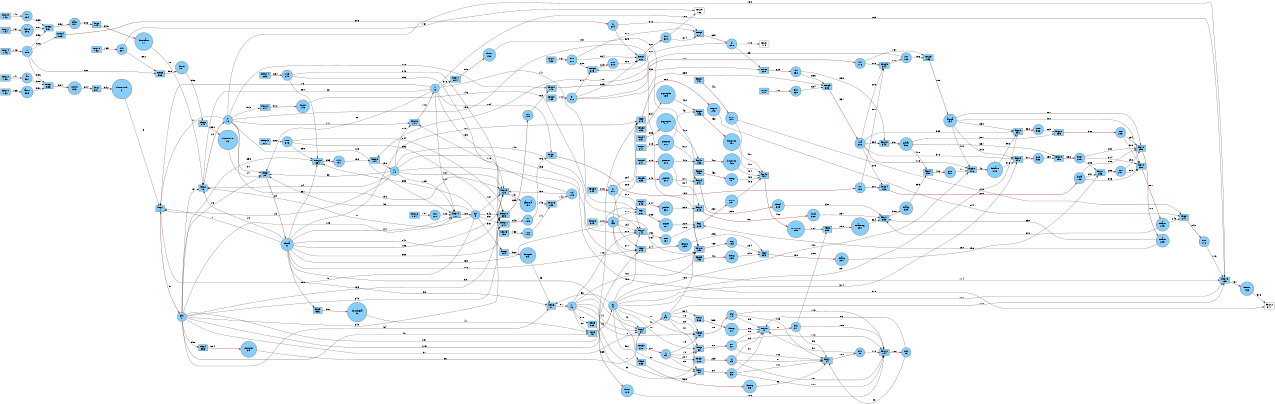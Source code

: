 digraph G {
rankdir = LR;
size ="8.5"
node [shape = box, color = black, fillcolor = lightskyblue, style = filled, label="keq1
1"]; keq1;
node [shape = box, color = black, fillcolor = lightskyblue, style = filled, label="keq2
16"]; keq2;
node [shape = box, color = black, fillcolor = lightskyblue, style = filled, label="keq3
25"]; keq3;
node [shape = box, color = black, fillcolor = lightskyblue, style = filled, label="keq4
34"]; keq4;
node [shape = box, color = black, fillcolor = lightskyblue, style = filled, label="keq5
45"]; keq5;
node [shape = box, color = black, fillcolor = lightskyblue, style = filled, label="keq6
51"]; keq6;
node [shape = box, color = black, fillcolor = lightskyblue, style = filled, label="keq7
58"]; keq7;
node [shape = box, color = black, fillcolor = lightskyblue, style = filled, label="keq8
66"]; keq8;
node [shape = box, color = black, fillcolor = lightskyblue, style = filled, label="keq9
73"]; keq9;
node [shape = box, color = black, fillcolor = lightskyblue, style = filled, label="keq10
80"]; keq10;
node [shape = box, color = black, fillcolor = lightskyblue, style = filled, label="keq11
94"]; keq11;
node [shape = box, color = black, fillcolor = lightskyblue, style = filled, label="keq12
104"]; keq12;
node [shape = box, color = black, fillcolor = lightskyblue, style = filled, label="keq13
114"]; keq13;
node [shape = box, color = black, fillcolor = lightskyblue, style = filled, label="keq14
120"]; keq14;
node [shape = box, color = black, fillcolor = lightskyblue, style = filled, label="keq15
129"]; keq15;
node [shape = box, color = black, fillcolor = lightskyblue, style = filled, label="keq16
139"]; keq16;
node [shape = box, color = black, fillcolor = lightskyblue, style = filled, label="keq17
144"]; keq17;
node [shape = box, color = black, fillcolor = lightskyblue, style = filled, label="keq18
155"]; keq18;
node [shape = box, color = black, fillcolor = lightskyblue, style = filled, label="keq19
165"]; keq19;
node [shape = box, color = black, fillcolor = lightskyblue, style = filled, label="keq20
175"]; keq20;
node [shape = box, color = black, fillcolor = lightskyblue, style = filled, label="keq21
181"]; keq21;
node [shape = box, color = black, fillcolor = lightskyblue, style = filled, label="keq22
187"]; keq22;
node [shape = box, color = black, fillcolor = lightskyblue, style = filled, label="keq23
193"]; keq23;
node [shape = box, color = black, fillcolor = lightskyblue, style = filled, label="keq24
198"]; keq24;
node [shape = box, color = black, fillcolor = lightskyblue, style = filled, label="keq25
204"]; keq25;
node [shape = box, color = black, fillcolor = lightskyblue, style = filled, label="keq26
209"]; keq26;
node [shape = box, color = black, fillcolor = lightskyblue, style = filled, label="keq27
211"]; keq27;
node [shape = box, color = black, fillcolor = lightskyblue, style = filled, label="keq29
217"]; keq29;
node [shape = box, color = black, fillcolor = lightskyblue, style = filled, label="keq30
220"]; keq30;
node [shape = box, color = black, fillcolor = lightskyblue, style = filled, label="keq31
222"]; keq31;
node [shape = box, color = black, fillcolor = lightskyblue, style = filled, label="feq1
225"]; feq1;
node [shape = box, color = black, fillcolor = lightskyblue, style = filled, label="feq2
233"]; feq2;
node [shape = box, color = black, fillcolor = lightskyblue, style = filled, label="feq3
241"]; feq3;
node [shape = box, color = black, fillcolor = lightskyblue, style = filled, label="feq5
255"]; feq5;
node [shape = box, color = black, fillcolor = lightskyblue, style = filled, label="feq7
267"]; feq7;
node [shape = box, color = black, fillcolor = lightskyblue, style = filled, label="feq8
273"]; feq8;
node [shape = box, color = black, fillcolor = lightskyblue, style = filled, label="feq9
279"]; feq9;
node [shape = box, color = black, fillcolor = lightskyblue, style = filled, label="feq10
285"]; feq10;
node [shape = box, color = black, fillcolor = lightskyblue, style = filled, label="feq11
295"]; feq11;
node [shape = box, color = black, fillcolor = lightskyblue, style = filled, label="feq12
300"]; feq12;
node [shape = box, color = black, fillcolor = lightskyblue, style = filled, label="feq13
307"]; feq13;
node [shape = box, color = black, fillcolor = lightskyblue, style = filled, label="feq15
319"]; feq15;
node [shape = box, color = black, fillcolor = lightskyblue, style = filled, label="feq17
333"]; feq17;
node [shape = box, color = black, fillcolor = lightskyblue, style = filled, label="feq19
349"]; feq19;
node [shape = box, color = black, fillcolor = lightskyblue, style = filled, label="feq20
355"]; feq20;
node [shape = box, color = black, fillcolor = lightskyblue, style = filled, label="feq22
365"]; feq22;
node [shape = box, color = black, fillcolor = lightskyblue, style = filled, label="feq23
370"]; feq23;
node [shape = box, color = black, fillcolor = lightskyblue, style = filled, label="feq25
387"]; feq25;
node [shape = box, color = black, fillcolor = lightskyblue, style = filled, label="feq27
398"]; feq27;
node [shape = box, color = black, fillcolor = lightskyblue, style = filled, label="feq30
416"]; feq30;
node [shape = box, color = black, fillcolor = lightskyblue, style = filled, label="feq33
439"]; feq33;
node [shape = box, color = black, fillcolor = lightskyblue, style = filled, label="feq34
441"]; feq34;
node [shape = box, color = black, fillcolor = lightskyblue, style = filled, label="feq36
450"]; feq36;
node [shape = box, color = black, fillcolor = lightskyblue, style = filled, label="feq38
456"]; feq38;
node [shape = box, color = black, fillcolor = lightskyblue, style = filled, label="feq40
468"]; feq40;
node [shape = box, color = black, fillcolor = lightskyblue, style = filled, label="feq42
481"]; feq42;
node [shape = box, color = black, fillcolor = lightskyblue, style = filled, label="deq1
541"]; deq1;
node [shape = box, color = black, fillcolor = lightskyblue, style = filled, label="deq2
545"]; deq2;
node [shape = box, color = black, fillcolor = lightskyblue, style = filled, label="deq3
549"]; deq3;
node [shape = box, color = black, fillcolor = lightskyblue, style = filled, label="deq4
553"]; deq4;
node [shape = box, color = black, fillcolor = lightskyblue, style = filled, label="deq5
556"]; deq5;
node [shape = box, color = black, fillcolor = lightskyblue, style = filled, label="deq6
559"]; deq6;
node [shape = box, color = black, fillcolor = lightskyblue, style = filled, label="deq7
562"]; deq7;
node [shape = box, color = black, fillcolor = lightskyblue, style = filled, label="deq8
565"]; deq8;
node [shape = box, color = black, fillcolor = lightskyblue, style = filled, label="deq9
568"]; deq9;
node [shape = box, color = black, fillcolor = lightskyblue, style = filled, label="deq10
571"]; deq10;
node [shape = box, color = black, fillcolor = lightskyblue, style = filled, label="deq11
574"]; deq11;
node [shape = box, color = black, fillcolor = white, style = filled, label="deq12
577"]; deq12;
node [shape = box, color = black, fillcolor = lightskyblue, style = filled, label="meq1
583"]; meq1;
node [shape = box, color = black, fillcolor = lightskyblue, style = filled, label="meq2
591"]; meq2;
node [shape = box, color = black, fillcolor = lightskyblue, style = filled, label="meq3
598"]; meq3;
node [shape = box, color = black, fillcolor = lightskyblue, style = filled, label="meq4
603"]; meq4;
node [shape = box, color = black, fillcolor = lightskyblue, style = filled, label="meq5
607"]; meq5;
node [shape = box, color = black, fillcolor = lightskyblue, style = filled, label="meq6
615"]; meq6;
node [shape = box, color = black, fillcolor = lightskyblue, style = filled, label="meq7
622"]; meq7;
node [shape = box, color = black, fillcolor = lightskyblue, style = filled, label="meq8
628"]; meq8;
node [shape = box, color = black, fillcolor = lightskyblue, style = filled, label="meq9
632"]; meq9;
node [shape = box, color = black, fillcolor = lightskyblue, style = filled, label="meq10
638"]; meq10;
node [shape = box, color = black, fillcolor = lightskyblue, style = filled, label="meq11
647"]; meq11;
node [shape = box, color = black, fillcolor = lightskyblue, style = filled, label="meq12
654"]; meq12;
node [shape = box, color = black, fillcolor = lightskyblue, style = filled, label="meq13
661"]; meq13;
node [shape = box, color = black, fillcolor = lightskyblue, style = filled, label="meq14
663"]; meq14;
node [shape = box, color = black, fillcolor = lightskyblue, style = filled, label="seq10
730"]; seq10;
node [shape = box, color = black, fillcolor = lightskyblue, style = filled, label="seq11
734"]; seq11;
node [shape = box, color = black, fillcolor = lightskyblue, style = filled, label="seq12
738"]; seq12;
node [shape = box, color = black, fillcolor = lightskyblue, style = filled, label="seq13
742"]; seq13;
node [shape = box, color = black, fillcolor = lightskyblue, style = filled, label="seq14
746"]; seq14;
node [shape = box, color = black, fillcolor = lightskyblue, style = filled, label="seq15
750"]; seq15;
node [shape = box, color = black, fillcolor = lightskyblue, style = filled, label="seq16
754"]; seq16;
node [shape = box, color = black, fillcolor = lightskyblue, style = filled, label="seq17
758"]; seq17;
node [shape = box, color = black, fillcolor = lightskyblue, style = filled, label="seq18
762"]; seq18;
node [shape = box, color = black, fillcolor = white, style = filled, label="seq19
766"]; seq19;
node [shape = box, color = black, fillcolor = lightskyblue, style = filled, label="seq20
769"]; seq20;
node [shape = box, color = black, fillcolor = white, style = filled, label="seq21
773"]; seq21;
node [shape = box, color = red, fillcolor = lightskyblue, style = filled, label="seq22
777"]; seq22;
node [shape = box, color = black, fillcolor = lightskyblue, style = filled, label="seq32
833"]; seq32;
node [shape = box, color = black, fillcolor = lightskyblue, style = filled, label="seq34
837"]; seq34;
node [shape = box, color = black, fillcolor = lightskyblue, style = filled, label="seq35
839"]; seq35;
node [shape = box, color = black, fillcolor = lightskyblue, style = filled, label="seq37
843"]; seq37;
node [shape = box, color = black, fillcolor = lightskyblue, style = filled, label="seq38
845"]; seq38;
node [shape = circle, color = black, fillcolor = lightskyblue, style = filled, label="dot_north
2"]; dot_north;
node [shape = circle, color = black, fillcolor = lightskyblue, style = filled, label="phi
4"]; phi;
node [shape = circle, color = black, fillcolor = lightskyblue, style = filled, label="theta
6"]; theta;
node [shape = circle, color = black, fillcolor = lightskyblue, style = filled, label="psi
8"]; psi;
node [shape = circle, color = black, fillcolor = lightskyblue, style = filled, label="u
10"]; u;
node [shape = circle, color = black, fillcolor = lightskyblue, style = filled, label="v
12"]; v;
node [shape = circle, color = black, fillcolor = lightskyblue, style = filled, label="w
14"]; w;
node [shape = circle, color = black, fillcolor = lightskyblue, style = filled, label="dot_east
17"]; dot_east;
node [shape = circle, color = black, fillcolor = lightskyblue, style = filled, label="dot_down
26"]; dot_down;
node [shape = circle, color = black, fillcolor = lightskyblue, style = filled, label="dot_phi
35"]; dot_phi;
node [shape = circle, color = black, fillcolor = lightskyblue, style = filled, label="p
39"]; p;
node [shape = circle, color = black, fillcolor = lightskyblue, style = filled, label="q
41"]; q;
node [shape = circle, color = black, fillcolor = lightskyblue, style = filled, label="r
43"]; r;
node [shape = circle, color = black, fillcolor = lightskyblue, style = filled, label="dot_theta
46"]; dot_theta;
node [shape = circle, color = black, fillcolor = lightskyblue, style = filled, label="dot_psi
52"]; dot_psi;
node [shape = circle, color = black, fillcolor = lightskyblue, style = filled, label="C_0
59"]; C_0;
node [shape = doublecircle, color = black, fillcolor = lightskyblue, style = filled, label="J
64"]; J;
node [shape = circle, color = black, fillcolor = lightskyblue, style = filled, label="C_1
67"]; C_1;
node [shape = circle, color = black, fillcolor = lightskyblue, style = filled, label="C_2
74"]; C_2;
node [shape = circle, color = black, fillcolor = lightskyblue, style = filled, label="dot_p
81"]; dot_p;
node [shape = doublecircle, color = black, fillcolor = lightskyblue, style = filled, label="Ji
83"]; Ji;
node [shape = circle, color = black, fillcolor = lightskyblue, style = filled, label="T_x
85"]; T_x;
node [shape = circle, color = black, fillcolor = lightskyblue, style = filled, label="T_y
87"]; T_y;
node [shape = circle, color = black, fillcolor = lightskyblue, style = filled, label="T_z
89"]; T_z;
node [shape = circle, color = black, fillcolor = lightskyblue, style = filled, label="dot_q
95"]; dot_q;
node [shape = circle, color = black, fillcolor = lightskyblue, style = filled, label="dot_r
105"]; dot_r;
node [shape = circle, color = black, fillcolor = lightskyblue, style = filled, label="V_i
115"]; V_i;
node [shape = circle, color = black, fillcolor = lightskyblue, style = filled, label="chi
121"]; chi;
node [shape = circle, color = black, fillcolor = lightskyblue, style = filled, label="gamma
130"]; gamma;
node [shape = circle, color = black, fillcolor = lightskyblue, style = filled, label="V_g
140"]; V_g;
node [shape = circle, color = black, fillcolor = lightskyblue, style = filled, label="dot_u
145"]; dot_u;
node [shape = circle, color = black, fillcolor = lightskyblue, style = filled, label="F_x
151"]; F_x;
node [shape = circle, color = black, fillcolor = lightskyblue, style = filled, label="m
153"]; m;
node [shape = circle, color = black, fillcolor = lightskyblue, style = filled, label="dot_v
156"]; dot_v;
node [shape = circle, color = black, fillcolor = lightskyblue, style = filled, label="F_y
162"]; F_y;
node [shape = circle, color = black, fillcolor = lightskyblue, style = filled, label="dot_w
166"]; dot_w;
node [shape = circle, color = black, fillcolor = lightskyblue, style = filled, label="F_z
172"]; F_z;
node [shape = circle, color = black, fillcolor = lightskyblue, style = filled, label="u_r
176"]; u_r;
node [shape = circle, color = black, fillcolor = lightskyblue, style = filled, label="u_w
179"]; u_w;
node [shape = circle, color = black, fillcolor = lightskyblue, style = filled, label="v_r
182"]; v_r;
node [shape = circle, color = black, fillcolor = lightskyblue, style = filled, label="v_w
185"]; v_w;
node [shape = circle, color = black, fillcolor = lightskyblue, style = filled, label="w_r
188"]; w_r;
node [shape = circle, color = black, fillcolor = lightskyblue, style = filled, label="w_w
191"]; w_w;
node [shape = circle, color = black, fillcolor = lightskyblue, style = filled, label="alpha
194"]; alpha;
node [shape = circle, color = black, fillcolor = lightskyblue, style = filled, label="beta
199"]; beta;
node [shape = circle, color = black, fillcolor = lightskyblue, style = filled, label="V_a
202"]; V_a;
node [shape = circle, color = black, fillcolor = lightskyblue, style = filled, label="p_cm_x
212"]; p_cm_x;
node [shape = circle, color = black, fillcolor = lightskyblue, style = filled, label="p_cm_z
218"]; p_cm_z;
node [shape = circle, color = black, fillcolor = lightskyblue, style = filled, label="F_g_x
227"]; F_g_x;
node [shape = circle, color = black, fillcolor = lightskyblue, style = filled, label="F_a_x
229"]; F_a_x;
node [shape = circle, color = black, fillcolor = lightskyblue, style = filled, label="F_t_x
231"]; F_t_x;
node [shape = circle, color = black, fillcolor = lightskyblue, style = filled, label="F_g_y
235"]; F_g_y;
node [shape = circle, color = black, fillcolor = lightskyblue, style = filled, label="F_a_y
237"]; F_a_y;
node [shape = circle, color = black, fillcolor = lightskyblue, style = filled, label="F_t_y
239"]; F_t_y;
node [shape = circle, color = black, fillcolor = lightskyblue, style = filled, label="F_g_z
243"]; F_g_z;
node [shape = circle, color = black, fillcolor = lightskyblue, style = filled, label="F_a_z
245"]; F_a_z;
node [shape = circle, color = black, fillcolor = lightskyblue, style = filled, label="F_t_z
247"]; F_t_z;
node [shape = circle, color = black, fillcolor = lightskyblue, style = filled, label="T_atot_y
257"]; T_atot_y;
node [shape = circle, color = black, fillcolor = lightskyblue, style = filled, label="T_ttot_y
259"]; T_ttot_y;
node [shape = circle, color = black, fillcolor = lightskyblue, style = filled, label="g
271"]; g;
node [shape = circle, color = black, fillcolor = lightskyblue, style = filled, label="F_D
289"]; F_D;
node [shape = circle, color = black, fillcolor = lightskyblue, style = filled, label="F_Y
291"]; F_Y;
node [shape = circle, color = black, fillcolor = lightskyblue, style = filled, label="F_L
293"]; F_L;
node [shape = circle, color = black, fillcolor = lightskyblue, style = filled, label="dx_cl
308"]; dx_cl;
node [shape = circle, color = black, fillcolor = lightskyblue, style = filled, label="p_cl_x
310"]; p_cl_x;
node [shape = circle, color = black, fillcolor = lightskyblue, style = filled, label="dz_cl
320"]; dz_cl;
node [shape = circle, color = black, fillcolor = lightskyblue, style = filled, label="p_cl_z
322"]; p_cl_z;
node [shape = circle, color = black, fillcolor = lightskyblue, style = filled, label="T_a_y
335"]; T_a_y;
node [shape = circle, color = black, fillcolor = lightskyblue, style = filled, label="q_bar
350"]; q_bar;
node [shape = circle, color = black, fillcolor = lightskyblue, style = filled, label="rho
352"]; rho;
node [shape = circle, color = black, fillcolor = lightskyblue, style = filled, label="C_D
358"]; C_D;
node [shape = circle, color = black, fillcolor = lightskyblue, style = filled, label="C_L
368"]; C_L;
node [shape = circle, color = black, fillcolor = lightskyblue, style = filled, label="delta_e
375"]; delta_e;
node [shape = circle, color = black, fillcolor = lightskyblue, style = filled, label="C_m
401"]; C_m;
node [shape = circle, color = black, fillcolor = lightskyblue, style = filled, label="T_t_y
451"]; T_t_y;
node [shape = circle, color = black, fillcolor = lightskyblue, style = filled, label="dx_prop
457"]; dx_prop;
node [shape = circle, color = black, fillcolor = lightskyblue, style = filled, label="p_prop_x
459"]; p_prop_x;
node [shape = circle, color = black, fillcolor = lightskyblue, style = filled, label="dz_prop
469"]; dz_prop;
node [shape = circle, color = black, fillcolor = lightskyblue, style = filled, label="p_prop_z
471"]; p_prop_z;
node [shape = circle, color = black, fillcolor = lightskyblue, style = filled, label="north
543"]; north;
node [shape = circle, color = black, fillcolor = lightskyblue, style = filled, label="east
547"]; east;
node [shape = circle, color = black, fillcolor = lightskyblue, style = filled, label="down
551"]; down;
node [shape = circle, color = black, fillcolor = lightskyblue, style = filled, label="z
585"]; z;
node [shape = circle, color = black, fillcolor = lightskyblue, style = filled, label="lat
587"]; lat;
node [shape = circle, color = black, fillcolor = lightskyblue, style = filled, label="lat_0
589"]; lat_0;
node [shape = circle, color = black, fillcolor = lightskyblue, style = filled, label="lon
594"]; lon;
node [shape = circle, color = black, fillcolor = lightskyblue, style = filled, label="lon_0
596"]; lon_0;
node [shape = circle, color = black, fillcolor = lightskyblue, style = filled, label="z_0
601"]; z_0;
node [shape = circle, color = black, fillcolor = lightskyblue, style = filled, label="h
604"]; h;
node [shape = circle, color = black, fillcolor = lightskyblue, style = filled, label="T
608"]; T;
node [shape = circle, color = black, fillcolor = lightskyblue, style = filled, label="T_0
610"]; T_0;
node [shape = circle, color = black, fillcolor = lightskyblue, style = filled, label="h_0
613"]; h_0;
node [shape = circle, color = black, fillcolor = lightskyblue, style = filled, label="P
616"]; P;
node [shape = circle, color = black, fillcolor = lightskyblue, style = filled, label="P_0
618"]; P_0;
node [shape = circle, color = black, fillcolor = lightskyblue, style = filled, label="P_t
633"]; P_t;
node [shape = circle, color = black, fillcolor = lightskyblue, style = filled, label="w_n
643"]; w_n;
node [shape = circle, color = black, fillcolor = lightskyblue, style = filled, label="w_e
645"]; w_e;
dot_north -> keq1 [penwidth = 1, label = "3"];
keq1 -> phi [penwidth = 1.5, label = "5", color = red4 ];
theta -> keq1 [penwidth = 1, label = "7"];
psi -> keq1 [penwidth = 1, label = "9"];
u -> keq1 [penwidth = 1, label = "11"];
v -> keq1 [penwidth = 1, label = "13"];
w -> keq1 [penwidth = 1, label = "15"];
dot_east -> keq2 [penwidth = 1, label = "18"];
phi -> keq2 [penwidth = 1, label = "19"];
theta -> keq2 [penwidth = 1, label = "20"];
psi -> keq2 [penwidth = 1, label = "21"];
keq2 -> u [penwidth = 1.5, label = "22", color = red4 ];
v -> keq2 [penwidth = 1, label = "23"];
w -> keq2 [penwidth = 1, label = "24"];
dot_down -> keq3 [penwidth = 1, label = "27"];
phi -> keq3 [penwidth = 1, label = "28"];
keq3 -> theta [penwidth = 1.5, label = "29", color = red4 ];
psi -> keq3 [penwidth = 1, label = "30"];
u -> keq3 [penwidth = 1, label = "31"];
v -> keq3 [penwidth = 1, label = "32"];
w -> keq3 [penwidth = 1, label = "33"];
dot_phi -> keq4 [penwidth = 1, label = "36"];
phi -> keq4 [penwidth = 1, label = "37"];
theta -> keq4 [penwidth = 1, label = "38"];
keq4 -> p [penwidth = 1.5, label = "40", color = red4 ];
q -> keq4 [penwidth = 1, label = "42"];
r -> keq4 [penwidth = 1, label = "44"];
dot_theta -> keq5 [penwidth = 1, label = "47"];
phi -> keq5 [penwidth = 1, label = "48"];
keq5 -> q [penwidth = 1.5, label = "49", color = red4 ];
r -> keq5 [penwidth = 1, label = "50"];
dot_psi -> keq6 [penwidth = 1, label = "53"];
phi -> keq6 [penwidth = 1, label = "54"];
theta -> keq6 [penwidth = 1, label = "55"];
q -> keq6 [penwidth = 1, label = "56"];
keq6 -> r [penwidth = 1.5, label = "57", color = red4 ];
keq7 -> C_0 [penwidth = 1.5, label = "60", color = red4 ];
p -> keq7 [penwidth = 1, label = "61"];
q -> keq7 [penwidth = 1, label = "62"];
r -> keq7 [penwidth = 1, label = "63"];
J -> keq7 [penwidth = 1, label = "65"];
keq8 -> C_1 [penwidth = 1.5, label = "68", color = red4 ];
p -> keq8 [penwidth = 1, label = "69"];
q -> keq8 [penwidth = 1, label = "70"];
r -> keq8 [penwidth = 1, label = "71"];
J -> keq8 [penwidth = 1, label = "72"];
keq9 -> C_2 [penwidth = 1.5, label = "75", color = red4 ];
p -> keq9 [penwidth = 1, label = "76"];
q -> keq9 [penwidth = 1, label = "77"];
r -> keq9 [penwidth = 1, label = "78"];
J -> keq9 [penwidth = 1, label = "79"];
dot_p -> keq10 [penwidth = 1, label = "82"];
Ji -> keq10 [penwidth = 1, label = "84"];
T_x -> keq10 [penwidth = 1, label = "86"];
keq10 -> T_y [penwidth = 1.5, label = "88", color = red4 ];
T_z -> keq10 [penwidth = 1, label = "90"];
C_0 -> keq10 [penwidth = 1, label = "91"];
C_1 -> keq10 [penwidth = 1, label = "92"];
C_2 -> keq10 [penwidth = 1, label = "93"];
dot_q -> keq11 [penwidth = 1, label = "96"];
Ji -> keq11 [penwidth = 1, label = "97"];
T_x -> keq11 [penwidth = 1, label = "98"];
T_y -> keq11 [penwidth = 1, label = "99"];
keq11 -> T_z [penwidth = 1.5, label = "100", color = red4 ];
C_0 -> keq11 [penwidth = 1, label = "101"];
C_1 -> keq11 [penwidth = 1, label = "102"];
C_2 -> keq11 [penwidth = 1, label = "103"];
dot_r -> keq12 [penwidth = 1, label = "106"];
Ji -> keq12 [penwidth = 1, label = "107"];
keq12 -> T_x [penwidth = 1.5, label = "108", color = red4 ];
T_y -> keq12 [penwidth = 1, label = "109"];
T_z -> keq12 [penwidth = 1, label = "110"];
C_0 -> keq12 [penwidth = 1, label = "111"];
C_1 -> keq12 [penwidth = 1, label = "112"];
C_2 -> keq12 [penwidth = 1, label = "113"];
V_i -> keq13 [penwidth = 1, label = "116"];
u -> keq13 [penwidth = 1, label = "117"];
keq13 -> v [penwidth = 1.5, label = "118", color = red4 ];
w -> keq13 [penwidth = 1, label = "119"];
chi -> keq14 [penwidth = 1, label = "122"];
u -> keq14 [penwidth = 1, label = "123"];
v -> keq14 [penwidth = 1, label = "124"];
w -> keq14 [penwidth = 1, label = "125"];
phi -> keq14 [penwidth = 1, label = "126"];
theta -> keq14 [penwidth = 1, label = "127"];
keq14 -> psi [penwidth = 1.5, label = "128", color = red4 ];
keq15 -> gamma [penwidth = 1.5, label = "131", color = red4 ];
u -> keq15 [penwidth = 1, label = "132"];
v -> keq15 [penwidth = 1, label = "133"];
w -> keq15 [penwidth = 1, label = "134"];
phi -> keq15 [penwidth = 1, label = "135"];
theta -> keq15 [penwidth = 1, label = "136"];
psi -> keq15 [penwidth = 1, label = "137"];
V_i -> keq15 [penwidth = 1, label = "138"];
V_g -> keq16 [penwidth = 1, label = "141"];
keq16 -> V_i [penwidth = 1.5, label = "142", color = red4 ];
gamma -> keq16 [penwidth = 1, label = "143"];
dot_u -> keq17 [penwidth = 1, label = "146"];
v -> keq17 [penwidth = 1, label = "147"];
w -> keq17 [penwidth = 1, label = "148"];
r -> keq17 [penwidth = 1, label = "149"];
q -> keq17 [penwidth = 1, label = "150"];
keq17 -> F_x [penwidth = 1.5, label = "152", color = red4 ];
m -> keq17 [penwidth = 1, label = "154"];
dot_v -> keq18 [penwidth = 1, label = "157"];
u -> keq18 [penwidth = 1, label = "158"];
w -> keq18 [penwidth = 1, label = "159"];
p -> keq18 [penwidth = 1, label = "160"];
r -> keq18 [penwidth = 1, label = "161"];
keq18 -> F_y [penwidth = 1.5, label = "163", color = red4 ];
m -> keq18 [penwidth = 1, label = "164"];
keq19 -> dot_w [penwidth = 1.5, label = "167", color = red4 ];
u -> keq19 [penwidth = 1, label = "168"];
v -> keq19 [penwidth = 1, label = "169"];
p -> keq19 [penwidth = 1, label = "170"];
q -> keq19 [penwidth = 1, label = "171"];
F_z -> keq19 [penwidth = 1, label = "173"];
m -> keq19 [penwidth = 1, label = "174"];
keq20 -> u_r [penwidth = 1.5, label = "177", color = red4 ];
u -> keq20 [penwidth = 1, label = "178"];
u_w -> keq20 [penwidth = 1, label = "180"];
keq21 -> v_r [penwidth = 1.5, label = "183", color = red4 ];
v -> keq21 [penwidth = 1, label = "184"];
v_w -> keq21 [penwidth = 1, label = "186"];
w_r -> keq22 [penwidth = 1, label = "189"];
keq22 -> w [penwidth = 1.5, label = "190", color = red4 ];
w_w -> keq22 [penwidth = 1, label = "192"];
keq23 -> alpha [penwidth = 1.5, label = "195", color = red4 ];
w_r -> keq23 [penwidth = 1, label = "196"];
u_r -> keq23 [penwidth = 1, label = "197"];
keq24 -> beta [penwidth = 1.5, label = "200", color = red4 ];
v_r -> keq24 [penwidth = 1, label = "201"];
V_a -> keq24 [penwidth = 1, label = "203"];
V_a -> keq25 [penwidth = 1, label = "205"];
u_r -> keq25 [penwidth = 1, label = "206"];
v_r -> keq25 [penwidth = 1, label = "207"];
keq25 -> w_r [penwidth = 1.5, label = "208", color = red4 ];
keq26 -> m [penwidth = 1.5, label = "210", color = red4 ];
keq27 -> p_cm_x [penwidth = 1.5, label = "213", color = red4 ];
keq29 -> p_cm_z [penwidth = 1.5, label = "219", color = red4 ];
keq30 -> J [penwidth = 1.5, label = "221", color = red4 ];
keq31 -> Ji [penwidth = 1.5, label = "223", color = red4 ];
J -> keq31 [penwidth = 1, label = "224"];
F_x -> feq1 [penwidth = 1, label = "226"];
F_g_x -> feq1 [penwidth = 1, label = "228"];
F_a_x -> feq1 [penwidth = 1, label = "230"];
feq1 -> F_t_x [penwidth = 1.5, label = "232", color = red4 ];
F_y -> feq2 [penwidth = 1, label = "234"];
F_g_y -> feq2 [penwidth = 1, label = "236"];
feq2 -> F_a_y [penwidth = 1.5, label = "238", color = red4 ];
F_t_y -> feq2 [penwidth = 1, label = "240"];
feq3 -> F_z [penwidth = 1.5, label = "242", color = red4 ];
F_g_z -> feq3 [penwidth = 1, label = "244"];
F_a_z -> feq3 [penwidth = 1, label = "246"];
F_t_z -> feq3 [penwidth = 1, label = "248"];
T_y -> feq5 [penwidth = 1, label = "256"];
feq5 -> T_atot_y [penwidth = 1.5, label = "258", color = red4 ];
T_ttot_y -> feq5 [penwidth = 1, label = "260"];
feq7 -> F_g_x [penwidth = 1.5, label = "268", color = red4 ];
theta -> feq7 [penwidth = 1, label = "269"];
m -> feq7 [penwidth = 1, label = "270"];
g -> feq7 [penwidth = 1, label = "272"];
feq8 -> F_g_y [penwidth = 1.5, label = "274", color = red4 ];
phi -> feq8 [penwidth = 1, label = "275"];
theta -> feq8 [penwidth = 1, label = "276"];
m -> feq8 [penwidth = 1, label = "277"];
g -> feq8 [penwidth = 1, label = "278"];
feq9 -> F_g_z [penwidth = 1.5, label = "280", color = red4 ];
phi -> feq9 [penwidth = 1, label = "281"];
theta -> feq9 [penwidth = 1, label = "282"];
m -> feq9 [penwidth = 1, label = "283"];
g -> feq9 [penwidth = 1, label = "284"];
feq10 -> F_a_x [penwidth = 1.5, label = "286", color = red4 ];
alpha -> feq10 [penwidth = 1, label = "287"];
beta -> feq10 [penwidth = 1, label = "288"];
F_D -> feq10 [penwidth = 1, label = "290"];
F_Y -> feq10 [penwidth = 1, label = "292"];
F_L -> feq10 [penwidth = 1, label = "294"];
F_a_y -> feq11 [penwidth = 1, label = "296"];
beta -> feq11 [penwidth = 1, label = "297"];
F_D -> feq11 [penwidth = 1, label = "298"];
feq11 -> F_Y [penwidth = 1.5, label = "299", color = red4 ];
feq12 -> F_a_z [penwidth = 1.5, label = "301", color = red4 ];
alpha -> feq12 [penwidth = 1, label = "302"];
beta -> feq12 [penwidth = 1, label = "303"];
F_D -> feq12 [penwidth = 1, label = "304"];
F_Y -> feq12 [penwidth = 1, label = "305"];
F_L -> feq12 [penwidth = 1, label = "306"];
feq13 -> dx_cl [penwidth = 1.5, label = "309", color = red4 ];
p_cl_x -> feq13 [penwidth = 1, label = "311"];
p_cm_x -> feq13 [penwidth = 1, label = "312"];
feq15 -> dz_cl [penwidth = 1.5, label = "321", color = red4 ];
p_cl_z -> feq15 [penwidth = 1, label = "323"];
p_cm_z -> feq15 [penwidth = 1, label = "324"];
T_atot_y -> feq17 [penwidth = 1, label = "334"];
feq17 -> T_a_y [penwidth = 1.5, label = "336", color = red4 ];
dz_cl -> feq17 [penwidth = 1, label = "337"];
dx_cl -> feq17 [penwidth = 1, label = "338"];
F_a_x -> feq17 [penwidth = 1, label = "339"];
F_a_z -> feq17 [penwidth = 1, label = "340"];
feq19 -> q_bar [penwidth = 1.5, label = "351", color = red4 ];
rho -> feq19 [penwidth = 1, label = "353"];
V_a -> feq19 [penwidth = 1, label = "354"];
feq20 -> F_D [penwidth = 1.5, label = "356", color = red4 ];
q_bar -> feq20 [penwidth = 1, label = "357"];
C_D -> feq20 [penwidth = 1, label = "359"];
feq22 -> F_L [penwidth = 1.5, label = "366", color = red4 ];
q_bar -> feq22 [penwidth = 1, label = "367"];
C_L -> feq22 [penwidth = 1, label = "369"];
feq23 -> C_D [penwidth = 1.5, label = "371", color = red4 ];
V_a -> feq23 [penwidth = 1, label = "372"];
alpha -> feq23 [penwidth = 1, label = "373"];
q -> feq23 [penwidth = 1, label = "374"];
delta_e -> feq23 [penwidth = 1, label = "376"];
feq25 -> C_L [penwidth = 1.5, label = "388", color = red4 ];
V_a -> feq25 [penwidth = 1, label = "389"];
alpha -> feq25 [penwidth = 1, label = "390"];
q -> feq25 [penwidth = 1, label = "391"];
delta_e -> feq25 [penwidth = 1, label = "392"];
T_a_y -> feq27 [penwidth = 1, label = "399"];
q_bar -> feq27 [penwidth = 1, label = "400"];
feq27 -> C_m [penwidth = 1.5, label = "402", color = red4 ];
C_m -> feq30 [penwidth = 1, label = "417"];
V_a -> feq30 [penwidth = 1, label = "418"];
alpha -> feq30 [penwidth = 1, label = "419"];
q -> feq30 [penwidth = 1, label = "420"];
feq30 -> delta_e [penwidth = 1.5, label = "421", color = red4 ];
feq33 -> F_t_y [penwidth = 1.5, label = "440", color = red4 ];
feq34 -> F_t_z [penwidth = 1.5, label = "442", color = red4 ];
feq36 -> T_t_y [penwidth = 1.5, label = "452", color = red4 ];
feq38 -> dx_prop [penwidth = 1.5, label = "458", color = red4 ];
p_prop_x -> feq38 [penwidth = 1, label = "460"];
p_cm_x -> feq38 [penwidth = 1, label = "461"];
feq40 -> dz_prop [penwidth = 1.5, label = "470", color = red4 ];
p_prop_z -> feq40 [penwidth = 1, label = "472"];
p_cm_z -> feq40 [penwidth = 1, label = "473"];
feq42 -> T_ttot_y [penwidth = 1.5, label = "482", color = red4 ];
T_t_y -> feq42 [penwidth = 1, label = "483"];
dz_prop -> feq42 [penwidth = 1, label = "484"];
dx_prop -> feq42 [penwidth = 1, label = "485"];
F_t_x -> feq42 [penwidth = 1, label = "486"];
F_t_z -> feq42 [penwidth = 1, label = "487"];
deq1 -> dot_north [penwidth = 1.5, label = "542", color = red4 ];
north -> deq1 [penwidth = 1, label = "544"];
deq2 -> dot_east [penwidth = 1.5, label = "546", color = red4 ];
east -> deq2 [penwidth = 1, label = "548"];
deq3 -> dot_down [penwidth = 1.5, label = "550", color = red4 ];
down -> deq3 [penwidth = 1, label = "552"];
deq4 -> dot_phi [penwidth = 1.5, label = "554", color = red4 ];
phi -> deq4 [penwidth = 1, label = "555"];
deq5 -> dot_theta [penwidth = 1.5, label = "557", color = red4 ];
theta -> deq5 [penwidth = 1, label = "558"];
deq6 -> dot_psi [penwidth = 1.5, label = "560", color = red4 ];
psi -> deq6 [penwidth = 1, label = "561"];
deq7 -> dot_p [penwidth = 1.5, label = "563", color = red4 ];
p -> deq7 [penwidth = 1, label = "564"];
deq8 -> dot_q [penwidth = 1.5, label = "566", color = red4 ];
q -> deq8 [penwidth = 1, label = "567"];
deq9 -> dot_r [penwidth = 1.5, label = "569", color = red4 ];
r -> deq9 [penwidth = 1, label = "570"];
deq10 -> dot_u [penwidth = 1.5, label = "572", color = red4 ];
u -> deq10 [penwidth = 1, label = "573"];
deq11 -> dot_v [penwidth = 1.5, label = "575", color = red4 ];
v -> deq11 [penwidth = 1, label = "576"];
dot_w -> deq12 [penwidth = 1, label = "578"];
w -> deq12 [penwidth = 1, label = "579"];
meq1 -> north [penwidth = 1.5, label = "584", color = red4 ];
z -> meq1 [penwidth = 1, label = "586"];
lat -> meq1 [penwidth = 1, label = "588"];
lat_0 -> meq1 [penwidth = 1, label = "590"];
meq2 -> east [penwidth = 1.5, label = "592", color = red4 ];
z -> meq2 [penwidth = 1, label = "593"];
lon -> meq2 [penwidth = 1, label = "595"];
lon_0 -> meq2 [penwidth = 1, label = "597"];
meq3 -> down [penwidth = 1.5, label = "599", color = red4 ];
z -> meq3 [penwidth = 1, label = "600"];
z_0 -> meq3 [penwidth = 1, label = "602"];
meq4 -> h [penwidth = 1.5, label = "605", color = red4 ];
z -> meq4 [penwidth = 1, label = "606"];
meq5 -> T [penwidth = 1.5, label = "609", color = red4 ];
T_0 -> meq5 [penwidth = 1, label = "611"];
h -> meq5 [penwidth = 1, label = "612"];
h_0 -> meq5 [penwidth = 1, label = "614"];
P -> meq6 [penwidth = 1, label = "617"];
meq6 -> P_0 [penwidth = 1.5, label = "619", color = red4 ];
T_0 -> meq6 [penwidth = 1, label = "620"];
T -> meq6 [penwidth = 1, label = "621"];
h -> meq7 [penwidth = 1, label = "623"];
T_0 -> meq7 [penwidth = 1, label = "624"];
P -> meq7 [penwidth = 1, label = "625"];
P_0 -> meq7 [penwidth = 1, label = "626"];
meq7 -> h_0 [penwidth = 1.5, label = "627", color = red4 ];
meq8 -> rho [penwidth = 1.5, label = "629", color = red4 ];
P -> meq8 [penwidth = 1, label = "630"];
T -> meq8 [penwidth = 1, label = "631"];
P_t -> meq9 [penwidth = 1, label = "634"];
P -> meq9 [penwidth = 1, label = "635"];
rho -> meq9 [penwidth = 1, label = "636"];
meq9 -> V_a [penwidth = 1.5, label = "637", color = red4 ];
meq10 -> u_w [penwidth = 1.5, label = "639", color = red4 ];
phi -> meq10 [penwidth = 1, label = "640"];
theta -> meq10 [penwidth = 1, label = "641"];
psi -> meq10 [penwidth = 1, label = "642"];
w_n -> meq10 [penwidth = 1, label = "644"];
w_e -> meq10 [penwidth = 1, label = "646"];
meq11 -> v_w [penwidth = 1.5, label = "648", color = red4 ];
phi -> meq11 [penwidth = 1, label = "649"];
theta -> meq11 [penwidth = 1, label = "650"];
psi -> meq11 [penwidth = 1, label = "651"];
w_n -> meq11 [penwidth = 1, label = "652"];
w_e -> meq11 [penwidth = 1, label = "653"];
meq12 -> w_w [penwidth = 1.5, label = "655", color = red4 ];
phi -> meq12 [penwidth = 1, label = "656"];
theta -> meq12 [penwidth = 1, label = "657"];
psi -> meq12 [penwidth = 1, label = "658"];
w_n -> meq12 [penwidth = 1, label = "659"];
w_e -> meq12 [penwidth = 1, label = "660"];
meq13 -> w_n [penwidth = 1.5, label = "662", color = red4 ];
meq14 -> w_e [penwidth = 1.5, label = "664", color = red4 ];
seq10 -> lat_0 [penwidth = 1.5, label = "733", color = red4 ];
seq11 -> lon_0 [penwidth = 1.5, label = "737", color = red4 ];
seq12 -> lat [penwidth = 1.5, label = "741", color = red4 ];
seq13 -> lon [penwidth = 1.5, label = "745", color = red4 ];
seq14 -> z [penwidth = 1.5, label = "749", color = red4 ];
seq15 -> V_g [penwidth = 1.5, label = "753", color = red4 ];
seq16 -> chi [penwidth = 1.5, label = "757", color = red4 ];
seq17 -> T_0 [penwidth = 1.5, label = "761", color = red4 ];
seq18 -> z_0 [penwidth = 1.5, label = "765", color = red4 ];
z_0 -> seq19 [penwidth = 1, label = "767"];
h_0 -> seq19 [penwidth = 1, label = "768"];
seq20 -> P [penwidth = 1.5, label = "772", color = red4 ];
T -> seq21 [penwidth = 1, label = "776"];
seq22 -> P_t [penwidth = 1.5, label = "782", color = red4 ];
seq32 -> p_prop_x [penwidth = 1.5, label = "834", color = red4 ];
seq34 -> p_prop_z [penwidth = 1.5, label = "838", color = red4 ];
seq35 -> p_cl_x [penwidth = 1.5, label = "840", color = red4 ];
seq37 -> p_cl_z [penwidth = 1.5, label = "844", color = red4 ];
seq38 -> g [penwidth = 1.5, label = "846", color = red4 ];
}
